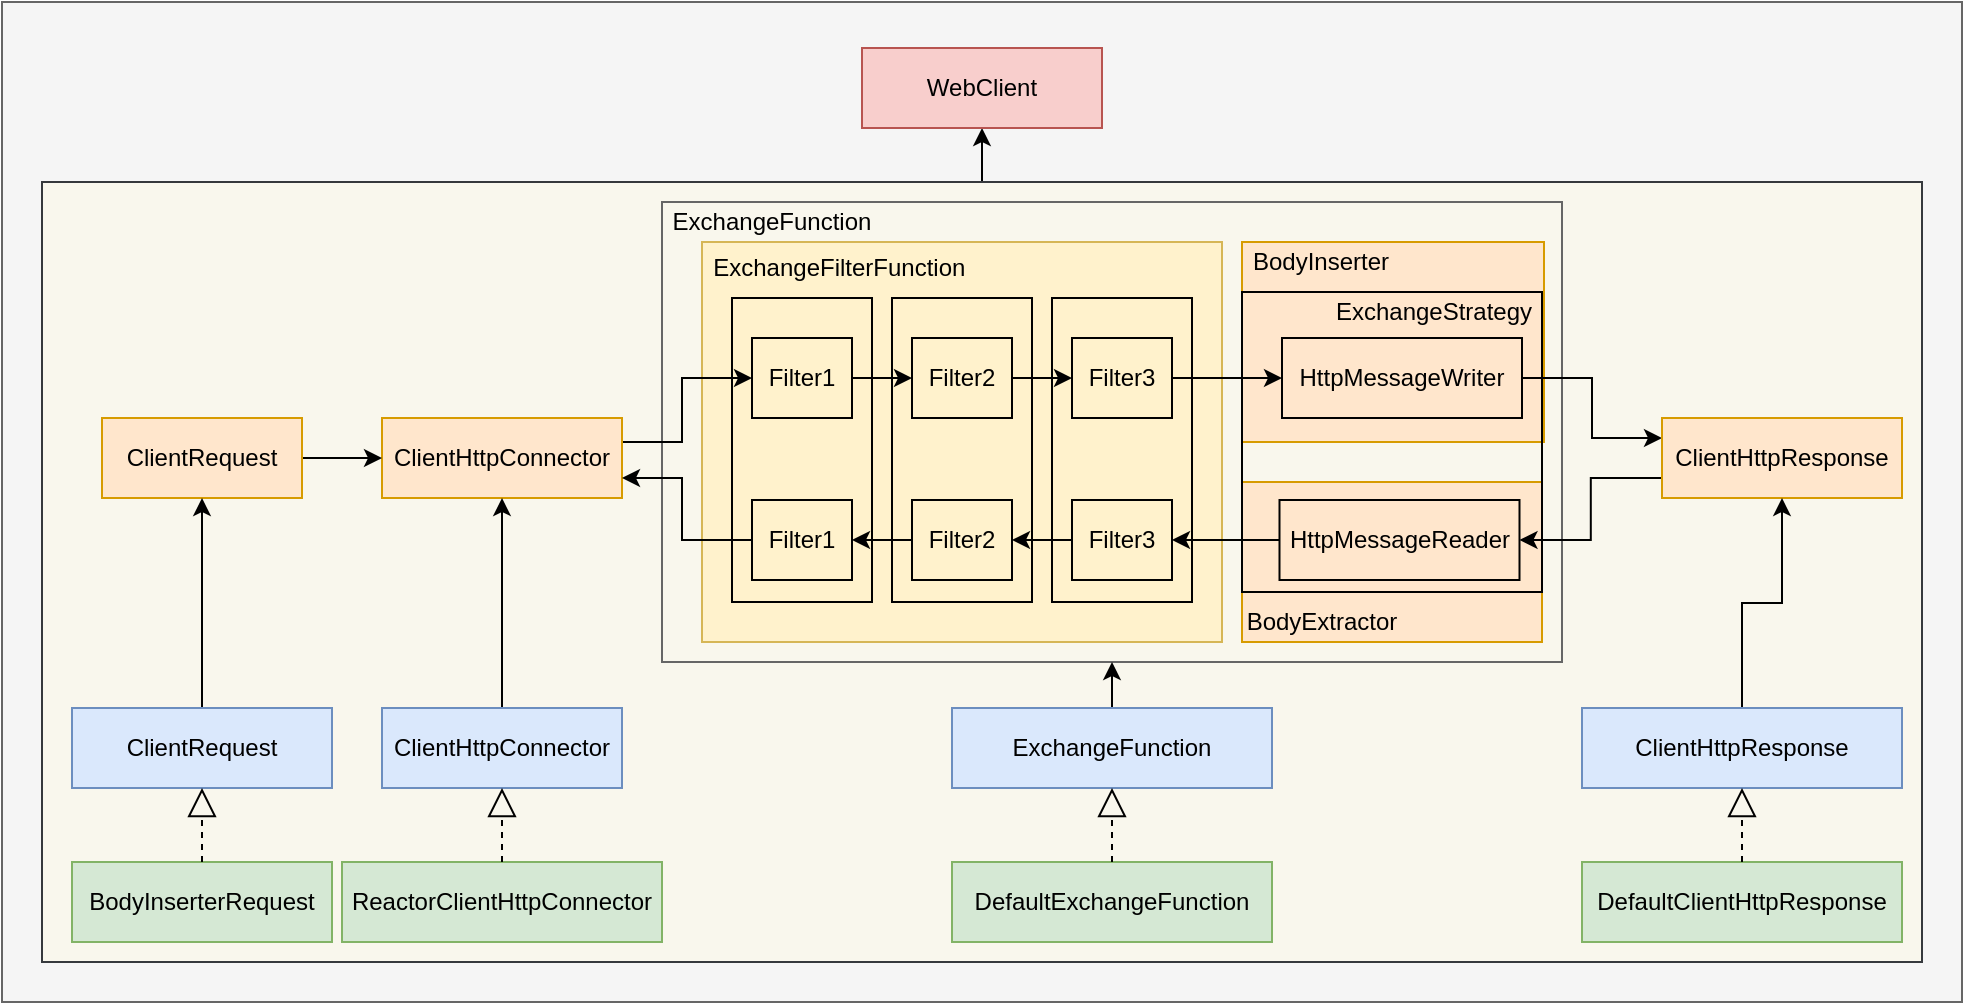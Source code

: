 <mxfile version="15.8.7" type="device"><diagram id="04_PhfRxulc5Gy_xygQX" name="Page-1"><mxGraphModel dx="54" dy="680" grid="1" gridSize="10" guides="1" tooltips="1" connect="1" arrows="1" fold="1" page="1" pageScale="1" pageWidth="850" pageHeight="1100" math="0" shadow="0"><root><mxCell id="0"/><mxCell id="1" parent="0"/><mxCell id="8BZAkAATpFUvI-yhppYJ-1" value="" style="rounded=0;whiteSpace=wrap;html=1;fillColor=#f5f5f5;fontColor=#333333;strokeColor=#666666;" parent="1" vertex="1"><mxGeometry x="1250" y="1070" width="980" height="500" as="geometry"/></mxCell><mxCell id="8BZAkAATpFUvI-yhppYJ-2" value="" style="edgeStyle=orthogonalEdgeStyle;rounded=0;orthogonalLoop=1;jettySize=auto;html=1;" parent="1" source="8BZAkAATpFUvI-yhppYJ-3" target="8BZAkAATpFUvI-yhppYJ-38" edge="1"><mxGeometry relative="1" as="geometry"/></mxCell><mxCell id="8BZAkAATpFUvI-yhppYJ-3" value="" style="rounded=0;whiteSpace=wrap;html=1;fillColor=#f9f7ed;strokeColor=#36393d;" parent="1" vertex="1"><mxGeometry x="1270" y="1160" width="940" height="390" as="geometry"/></mxCell><mxCell id="8BZAkAATpFUvI-yhppYJ-4" value="" style="rounded=0;whiteSpace=wrap;html=1;fillColor=none;fontColor=#333333;strokeColor=#666666;" parent="1" vertex="1"><mxGeometry x="1580" y="1170" width="450" height="230" as="geometry"/></mxCell><mxCell id="8BZAkAATpFUvI-yhppYJ-5" value="" style="rounded=0;whiteSpace=wrap;html=1;fillColor=#ffe6cc;strokeColor=#d79b00;" parent="1" vertex="1"><mxGeometry x="1870" y="1310" width="150" height="80" as="geometry"/></mxCell><mxCell id="8BZAkAATpFUvI-yhppYJ-6" value="" style="rounded=0;whiteSpace=wrap;html=1;fillColor=#fff2cc;strokeColor=#d6b656;" parent="1" vertex="1"><mxGeometry x="1600" y="1190" width="260" height="200" as="geometry"/></mxCell><mxCell id="8BZAkAATpFUvI-yhppYJ-7" value="" style="rounded=0;whiteSpace=wrap;html=1;fillColor=none;" parent="1" vertex="1"><mxGeometry x="1775" y="1218" width="70" height="152" as="geometry"/></mxCell><mxCell id="8BZAkAATpFUvI-yhppYJ-8" value="" style="rounded=0;whiteSpace=wrap;html=1;fillColor=none;" parent="1" vertex="1"><mxGeometry x="1695" y="1218" width="70" height="152" as="geometry"/></mxCell><mxCell id="8BZAkAATpFUvI-yhppYJ-9" value="" style="rounded=0;whiteSpace=wrap;html=1;fillColor=#ffe6cc;strokeColor=#d79b00;" parent="1" vertex="1"><mxGeometry x="1870" y="1190" width="151" height="100" as="geometry"/></mxCell><mxCell id="8BZAkAATpFUvI-yhppYJ-10" value="" style="rounded=0;whiteSpace=wrap;html=1;fillColor=none;" parent="1" vertex="1"><mxGeometry x="1615" y="1218" width="70" height="152" as="geometry"/></mxCell><mxCell id="8BZAkAATpFUvI-yhppYJ-11" style="edgeStyle=orthogonalEdgeStyle;rounded=0;orthogonalLoop=1;jettySize=auto;html=1;entryX=0;entryY=0.25;entryDx=0;entryDy=0;" parent="1" source="8BZAkAATpFUvI-yhppYJ-12" target="8BZAkAATpFUvI-yhppYJ-23" edge="1"><mxGeometry relative="1" as="geometry"/></mxCell><mxCell id="8BZAkAATpFUvI-yhppYJ-12" value="HttpMessageWriter" style="rounded=0;whiteSpace=wrap;html=1;fillColor=none;gradientColor=none;" parent="1" vertex="1"><mxGeometry x="1890" y="1238" width="120" height="40" as="geometry"/></mxCell><mxCell id="8BZAkAATpFUvI-yhppYJ-13" style="edgeStyle=orthogonalEdgeStyle;rounded=0;orthogonalLoop=1;jettySize=auto;html=1;entryX=1;entryY=0.5;entryDx=0;entryDy=0;" parent="1" source="8BZAkAATpFUvI-yhppYJ-14" target="8BZAkAATpFUvI-yhppYJ-42" edge="1"><mxGeometry relative="1" as="geometry"/></mxCell><mxCell id="8BZAkAATpFUvI-yhppYJ-14" value="HttpMessageReader" style="rounded=0;whiteSpace=wrap;html=1;fillColor=none;gradientColor=none;" parent="1" vertex="1"><mxGeometry x="1888.75" y="1319" width="120" height="40" as="geometry"/></mxCell><mxCell id="8BZAkAATpFUvI-yhppYJ-15" value="" style="edgeStyle=orthogonalEdgeStyle;rounded=0;orthogonalLoop=1;jettySize=auto;html=1;" parent="1" source="8BZAkAATpFUvI-yhppYJ-16" target="8BZAkAATpFUvI-yhppYJ-27" edge="1"><mxGeometry relative="1" as="geometry"/></mxCell><mxCell id="8BZAkAATpFUvI-yhppYJ-16" value="&lt;span&gt;Filter1&lt;/span&gt;" style="rounded=0;whiteSpace=wrap;html=1;fillColor=none;gradientColor=none;" parent="1" vertex="1"><mxGeometry x="1625" y="1238" width="50" height="40" as="geometry"/></mxCell><mxCell id="8BZAkAATpFUvI-yhppYJ-17" style="edgeStyle=orthogonalEdgeStyle;rounded=0;orthogonalLoop=1;jettySize=auto;html=1;entryX=0;entryY=0.5;entryDx=0;entryDy=0;" parent="1" source="8BZAkAATpFUvI-yhppYJ-18" target="8BZAkAATpFUvI-yhppYJ-16" edge="1"><mxGeometry relative="1" as="geometry"><Array as="points"><mxPoint x="1590" y="1290"/><mxPoint x="1590" y="1258"/></Array></mxGeometry></mxCell><mxCell id="8BZAkAATpFUvI-yhppYJ-18" value="ClientHttpConnector" style="rounded=0;whiteSpace=wrap;html=1;fillColor=#ffe6cc;strokeColor=#d79b00;" parent="1" vertex="1"><mxGeometry x="1440" y="1278" width="120" height="40" as="geometry"/></mxCell><mxCell id="8BZAkAATpFUvI-yhppYJ-19" value="ExchangeStrategy" style="text;html=1;strokeColor=none;fillColor=none;align=center;verticalAlign=middle;whiteSpace=wrap;rounded=0;" parent="1" vertex="1"><mxGeometry x="1911" y="1215" width="110" height="20" as="geometry"/></mxCell><mxCell id="8BZAkAATpFUvI-yhppYJ-20" value="" style="edgeStyle=orthogonalEdgeStyle;rounded=0;orthogonalLoop=1;jettySize=auto;html=1;" parent="1" source="8BZAkAATpFUvI-yhppYJ-21" target="8BZAkAATpFUvI-yhppYJ-18" edge="1"><mxGeometry relative="1" as="geometry"/></mxCell><mxCell id="8BZAkAATpFUvI-yhppYJ-21" value="ClientRequest" style="rounded=0;whiteSpace=wrap;html=1;fillColor=#ffe6cc;strokeColor=#d79b00;" parent="1" vertex="1"><mxGeometry x="1300" y="1278" width="100" height="40" as="geometry"/></mxCell><mxCell id="8BZAkAATpFUvI-yhppYJ-22" style="edgeStyle=orthogonalEdgeStyle;rounded=0;orthogonalLoop=1;jettySize=auto;html=1;entryX=1;entryY=0.5;entryDx=0;entryDy=0;exitX=0;exitY=0.75;exitDx=0;exitDy=0;" parent="1" source="8BZAkAATpFUvI-yhppYJ-23" target="8BZAkAATpFUvI-yhppYJ-14" edge="1"><mxGeometry relative="1" as="geometry"/></mxCell><mxCell id="8BZAkAATpFUvI-yhppYJ-23" value="ClientHttpResponse" style="rounded=0;whiteSpace=wrap;html=1;fillColor=#ffe6cc;strokeColor=#d79b00;" parent="1" vertex="1"><mxGeometry x="2080" y="1278" width="120" height="40" as="geometry"/></mxCell><mxCell id="8BZAkAATpFUvI-yhppYJ-24" style="edgeStyle=orthogonalEdgeStyle;rounded=0;orthogonalLoop=1;jettySize=auto;html=1;entryX=0;entryY=0.5;entryDx=0;entryDy=0;" parent="1" source="8BZAkAATpFUvI-yhppYJ-25" target="8BZAkAATpFUvI-yhppYJ-12" edge="1"><mxGeometry relative="1" as="geometry"/></mxCell><mxCell id="8BZAkAATpFUvI-yhppYJ-25" value="&lt;span&gt;Filter3&lt;/span&gt;" style="rounded=0;whiteSpace=wrap;html=1;fillColor=none;gradientColor=none;" parent="1" vertex="1"><mxGeometry x="1785" y="1238" width="50" height="40" as="geometry"/></mxCell><mxCell id="8BZAkAATpFUvI-yhppYJ-26" value="" style="edgeStyle=orthogonalEdgeStyle;rounded=0;orthogonalLoop=1;jettySize=auto;html=1;" parent="1" source="8BZAkAATpFUvI-yhppYJ-27" target="8BZAkAATpFUvI-yhppYJ-25" edge="1"><mxGeometry relative="1" as="geometry"/></mxCell><mxCell id="8BZAkAATpFUvI-yhppYJ-27" value="Filter2" style="rounded=0;whiteSpace=wrap;html=1;fillColor=none;gradientColor=none;" parent="1" vertex="1"><mxGeometry x="1705" y="1238" width="50" height="40" as="geometry"/></mxCell><mxCell id="8BZAkAATpFUvI-yhppYJ-28" style="edgeStyle=orthogonalEdgeStyle;rounded=0;orthogonalLoop=1;jettySize=auto;html=1;entryX=0.5;entryY=1;entryDx=0;entryDy=0;" parent="1" source="8BZAkAATpFUvI-yhppYJ-29" target="8BZAkAATpFUvI-yhppYJ-23" edge="1"><mxGeometry relative="1" as="geometry"/></mxCell><mxCell id="8BZAkAATpFUvI-yhppYJ-29" value="ClientHttpResponse" style="rounded=0;whiteSpace=wrap;html=1;fillColor=#dae8fc;strokeColor=#6c8ebf;" parent="1" vertex="1"><mxGeometry x="2040" y="1423" width="160" height="40" as="geometry"/></mxCell><mxCell id="8BZAkAATpFUvI-yhppYJ-30" value="" style="edgeStyle=orthogonalEdgeStyle;rounded=0;orthogonalLoop=1;jettySize=auto;html=1;" parent="1" source="8BZAkAATpFUvI-yhppYJ-31" target="8BZAkAATpFUvI-yhppYJ-21" edge="1"><mxGeometry relative="1" as="geometry"/></mxCell><mxCell id="8BZAkAATpFUvI-yhppYJ-31" value="ClientRequest" style="rounded=0;whiteSpace=wrap;html=1;fillColor=#dae8fc;strokeColor=#6c8ebf;" parent="1" vertex="1"><mxGeometry x="1285" y="1423" width="130" height="40" as="geometry"/></mxCell><mxCell id="8BZAkAATpFUvI-yhppYJ-32" value="" style="edgeStyle=orthogonalEdgeStyle;rounded=0;orthogonalLoop=1;jettySize=auto;html=1;startArrow=none;" parent="1" source="8BZAkAATpFUvI-yhppYJ-49" target="8BZAkAATpFUvI-yhppYJ-18" edge="1"><mxGeometry relative="1" as="geometry"/></mxCell><mxCell id="8BZAkAATpFUvI-yhppYJ-33" value="ReactorClientHttpConnector" style="rounded=0;whiteSpace=wrap;html=1;fillColor=#d5e8d4;strokeColor=#82b366;" parent="1" vertex="1"><mxGeometry x="1420" y="1500" width="160" height="40" as="geometry"/></mxCell><mxCell id="8BZAkAATpFUvI-yhppYJ-34" value="BodyInserter" style="text;html=1;strokeColor=none;fillColor=none;align=center;verticalAlign=middle;whiteSpace=wrap;rounded=0;" parent="1" vertex="1"><mxGeometry x="1870" y="1190" width="79" height="20" as="geometry"/></mxCell><mxCell id="8BZAkAATpFUvI-yhppYJ-35" style="edgeStyle=orthogonalEdgeStyle;rounded=0;orthogonalLoop=1;jettySize=auto;html=1;entryX=0.5;entryY=1;entryDx=0;entryDy=0;" parent="1" source="8BZAkAATpFUvI-yhppYJ-36" target="8BZAkAATpFUvI-yhppYJ-4" edge="1"><mxGeometry relative="1" as="geometry"/></mxCell><mxCell id="8BZAkAATpFUvI-yhppYJ-36" value="ExchangeFunction" style="rounded=0;whiteSpace=wrap;html=1;fillColor=#dae8fc;strokeColor=#6c8ebf;" parent="1" vertex="1"><mxGeometry x="1725" y="1423" width="160" height="40" as="geometry"/></mxCell><mxCell id="8BZAkAATpFUvI-yhppYJ-37" value="&amp;nbsp;ExchangeFilterFunction" style="text;html=1;strokeColor=none;fillColor=none;align=center;verticalAlign=middle;whiteSpace=wrap;rounded=0;" parent="1" vertex="1"><mxGeometry x="1600" y="1188" width="134" height="30" as="geometry"/></mxCell><mxCell id="8BZAkAATpFUvI-yhppYJ-38" value="WebClient" style="rounded=0;whiteSpace=wrap;html=1;fillColor=#f8cecc;strokeColor=#b85450;" parent="1" vertex="1"><mxGeometry x="1680" y="1093" width="120" height="40" as="geometry"/></mxCell><mxCell id="8BZAkAATpFUvI-yhppYJ-39" style="edgeStyle=orthogonalEdgeStyle;rounded=0;orthogonalLoop=1;jettySize=auto;html=1;entryX=1;entryY=0.75;entryDx=0;entryDy=0;" parent="1" source="8BZAkAATpFUvI-yhppYJ-40" target="8BZAkAATpFUvI-yhppYJ-18" edge="1"><mxGeometry relative="1" as="geometry"><Array as="points"><mxPoint x="1590" y="1339"/><mxPoint x="1590" y="1308"/></Array></mxGeometry></mxCell><mxCell id="8BZAkAATpFUvI-yhppYJ-40" value="&lt;span&gt;Filter1&lt;/span&gt;" style="rounded=0;whiteSpace=wrap;html=1;fillColor=none;gradientColor=none;" parent="1" vertex="1"><mxGeometry x="1625" y="1319" width="50" height="40" as="geometry"/></mxCell><mxCell id="8BZAkAATpFUvI-yhppYJ-41" style="edgeStyle=orthogonalEdgeStyle;rounded=0;orthogonalLoop=1;jettySize=auto;html=1;entryX=1;entryY=0.5;entryDx=0;entryDy=0;" parent="1" source="8BZAkAATpFUvI-yhppYJ-42" target="8BZAkAATpFUvI-yhppYJ-44" edge="1"><mxGeometry relative="1" as="geometry"/></mxCell><mxCell id="8BZAkAATpFUvI-yhppYJ-42" value="&lt;span&gt;Filter3&lt;/span&gt;" style="rounded=0;whiteSpace=wrap;html=1;fillColor=none;gradientColor=none;" parent="1" vertex="1"><mxGeometry x="1785" y="1319" width="50" height="40" as="geometry"/></mxCell><mxCell id="8BZAkAATpFUvI-yhppYJ-43" style="edgeStyle=orthogonalEdgeStyle;rounded=0;orthogonalLoop=1;jettySize=auto;html=1;entryX=1;entryY=0.5;entryDx=0;entryDy=0;" parent="1" source="8BZAkAATpFUvI-yhppYJ-44" target="8BZAkAATpFUvI-yhppYJ-40" edge="1"><mxGeometry relative="1" as="geometry"/></mxCell><mxCell id="8BZAkAATpFUvI-yhppYJ-44" value="Filter2" style="rounded=0;whiteSpace=wrap;html=1;fillColor=none;gradientColor=none;" parent="1" vertex="1"><mxGeometry x="1705" y="1319" width="50" height="40" as="geometry"/></mxCell><mxCell id="8BZAkAATpFUvI-yhppYJ-45" value="" style="rounded=0;whiteSpace=wrap;html=1;fillColor=none;" parent="1" vertex="1"><mxGeometry x="1870" y="1215" width="150" height="150" as="geometry"/></mxCell><mxCell id="8BZAkAATpFUvI-yhppYJ-46" value="BodyExtractor" style="text;html=1;strokeColor=none;fillColor=none;align=center;verticalAlign=middle;whiteSpace=wrap;rounded=0;" parent="1" vertex="1"><mxGeometry x="1870" y="1370" width="80" height="20" as="geometry"/></mxCell><mxCell id="8BZAkAATpFUvI-yhppYJ-47" value="ExchangeFunction" style="text;html=1;strokeColor=none;fillColor=none;align=center;verticalAlign=middle;whiteSpace=wrap;rounded=0;" parent="1" vertex="1"><mxGeometry x="1580" y="1170" width="110" height="20" as="geometry"/></mxCell><mxCell id="8BZAkAATpFUvI-yhppYJ-48" value="BodyInserterRequest" style="rounded=0;whiteSpace=wrap;html=1;fillColor=#d5e8d4;strokeColor=#82b366;" parent="1" vertex="1"><mxGeometry x="1285" y="1500" width="130" height="40" as="geometry"/></mxCell><mxCell id="8BZAkAATpFUvI-yhppYJ-49" value="ClientHttpConnector" style="rounded=0;whiteSpace=wrap;html=1;fillColor=#dae8fc;strokeColor=#6c8ebf;" parent="1" vertex="1"><mxGeometry x="1440" y="1423" width="120" height="40" as="geometry"/></mxCell><mxCell id="8BZAkAATpFUvI-yhppYJ-52" value="" style="endArrow=block;dashed=1;endFill=0;endSize=12;html=1;rounded=0;entryX=0.5;entryY=1;entryDx=0;entryDy=0;exitX=0.5;exitY=0;exitDx=0;exitDy=0;" parent="1" source="8BZAkAATpFUvI-yhppYJ-48" target="8BZAkAATpFUvI-yhppYJ-31" edge="1"><mxGeometry width="160" relative="1" as="geometry"><mxPoint x="1600" y="1380" as="sourcePoint"/><mxPoint x="1760" y="1380" as="targetPoint"/></mxGeometry></mxCell><mxCell id="8BZAkAATpFUvI-yhppYJ-53" value="" style="endArrow=block;dashed=1;endFill=0;endSize=12;html=1;rounded=0;entryX=0.5;entryY=1;entryDx=0;entryDy=0;" parent="1" source="8BZAkAATpFUvI-yhppYJ-33" target="8BZAkAATpFUvI-yhppYJ-49" edge="1"><mxGeometry width="160" relative="1" as="geometry"><mxPoint x="1600" y="1380" as="sourcePoint"/><mxPoint x="1760" y="1380" as="targetPoint"/></mxGeometry></mxCell><mxCell id="8BZAkAATpFUvI-yhppYJ-54" value="DefaultExchangeFunction" style="rounded=0;whiteSpace=wrap;html=1;fillColor=#d5e8d4;strokeColor=#82b366;" parent="1" vertex="1"><mxGeometry x="1725" y="1500" width="160" height="40" as="geometry"/></mxCell><mxCell id="8BZAkAATpFUvI-yhppYJ-55" value="" style="endArrow=block;dashed=1;endFill=0;endSize=12;html=1;rounded=0;entryX=0.5;entryY=1;entryDx=0;entryDy=0;exitX=0.5;exitY=0;exitDx=0;exitDy=0;" parent="1" source="8BZAkAATpFUvI-yhppYJ-54" target="8BZAkAATpFUvI-yhppYJ-36" edge="1"><mxGeometry width="160" relative="1" as="geometry"><mxPoint x="1600" y="1380" as="sourcePoint"/><mxPoint x="1760" y="1380" as="targetPoint"/></mxGeometry></mxCell><mxCell id="8BZAkAATpFUvI-yhppYJ-56" value="DefaultClientHttpResponse" style="rounded=0;whiteSpace=wrap;html=1;fillColor=#d5e8d4;strokeColor=#82b366;" parent="1" vertex="1"><mxGeometry x="2040" y="1500" width="160" height="40" as="geometry"/></mxCell><mxCell id="8BZAkAATpFUvI-yhppYJ-58" value="" style="endArrow=block;dashed=1;endFill=0;endSize=12;html=1;rounded=0;entryX=0.5;entryY=1;entryDx=0;entryDy=0;" parent="1" source="8BZAkAATpFUvI-yhppYJ-56" target="8BZAkAATpFUvI-yhppYJ-29" edge="1"><mxGeometry width="160" relative="1" as="geometry"><mxPoint x="1770" y="1380" as="sourcePoint"/><mxPoint x="1930" y="1380" as="targetPoint"/></mxGeometry></mxCell></root></mxGraphModel></diagram></mxfile>